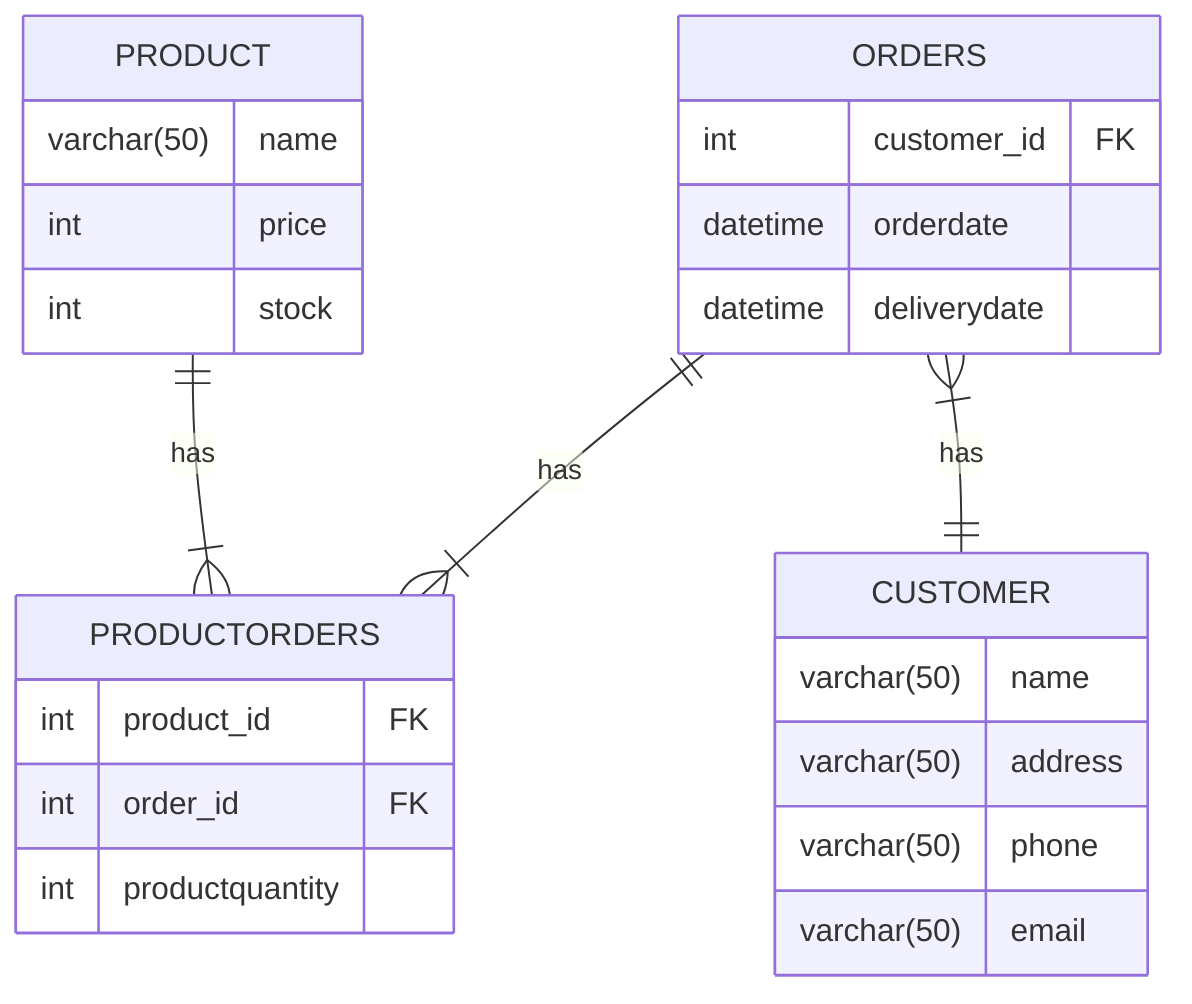 erDiagram
    PRODUCT {
        varchar(50) name
        int price
        int stock
    }
    PRODUCTORDERS {
        int product_id FK
        int order_id FK
        int productquantity
    }
    ORDERS {
        int customer_id FK
        datetime orderdate
        datetime deliverydate
    }
    CUSTOMER {
        varchar(50) name
        varchar(50) address
        varchar(50) phone
        varchar(50) email
    }

    PRODUCT ||--|{ PRODUCTORDERS : has
    ORDERS ||--|{ PRODUCTORDERS : has
    ORDERS }|--|| CUSTOMER : has
